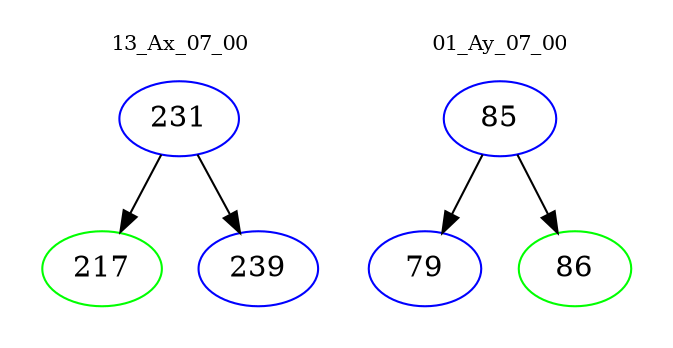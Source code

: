 digraph{
subgraph cluster_0 {
color = white
label = "13_Ax_07_00";
fontsize=10;
T0_231 [label="231", color="blue"]
T0_231 -> T0_217 [color="black"]
T0_217 [label="217", color="green"]
T0_231 -> T0_239 [color="black"]
T0_239 [label="239", color="blue"]
}
subgraph cluster_1 {
color = white
label = "01_Ay_07_00";
fontsize=10;
T1_85 [label="85", color="blue"]
T1_85 -> T1_79 [color="black"]
T1_79 [label="79", color="blue"]
T1_85 -> T1_86 [color="black"]
T1_86 [label="86", color="green"]
}
}
